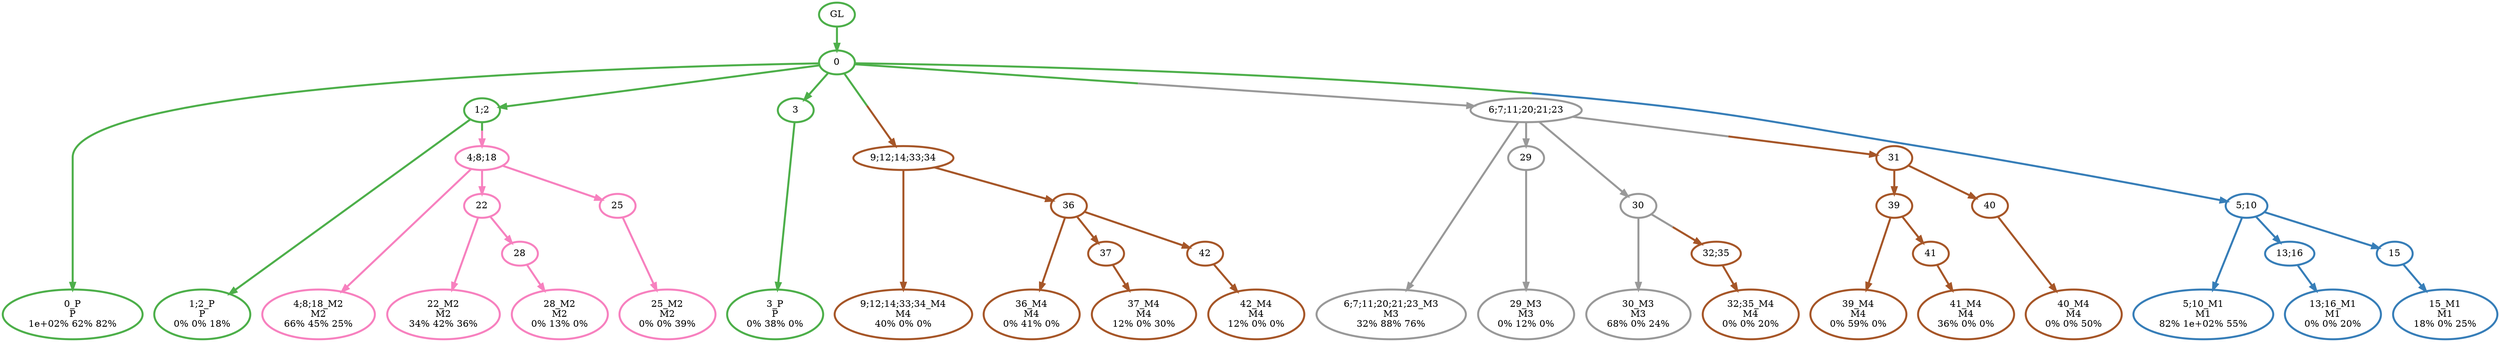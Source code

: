 digraph T {
	{
		rank=same
		41 [penwidth=3,colorscheme=set19,color=3,label="0_P\nP\n1e+02% 62% 82%"]
		39 [penwidth=3,colorscheme=set19,color=3,label="1;2_P\nP\n0% 0% 18%"]
		37 [penwidth=3,colorscheme=set19,color=3,label="3_P\nP\n0% 38% 0%"]
		36 [penwidth=3,colorscheme=set19,color=2,label="5;10_M1\nM1\n82% 1e+02% 55%"]
		34 [penwidth=3,colorscheme=set19,color=2,label="13;16_M1\nM1\n0% 0% 20%"]
		32 [penwidth=3,colorscheme=set19,color=2,label="15_M1\nM1\n18% 0% 25%"]
		31 [penwidth=3,colorscheme=set19,color=8,label="4;8;18_M2\nM2\n66% 45% 25%"]
		29 [penwidth=3,colorscheme=set19,color=8,label="22_M2\nM2\n34% 42% 36%"]
		27 [penwidth=3,colorscheme=set19,color=8,label="28_M2\nM2\n0% 13% 0%"]
		25 [penwidth=3,colorscheme=set19,color=8,label="25_M2\nM2\n0% 0% 39%"]
		24 [penwidth=3,colorscheme=set19,color=9,label="6;7;11;20;21;23_M3\nM3\n32% 88% 76%"]
		22 [penwidth=3,colorscheme=set19,color=9,label="29_M3\nM3\n0% 12% 0%"]
		20 [penwidth=3,colorscheme=set19,color=9,label="30_M3\nM3\n68% 0% 24%"]
		19 [penwidth=3,colorscheme=set19,color=7,label="32;35_M4\nM4\n0% 0% 20%"]
		17 [penwidth=3,colorscheme=set19,color=7,label="39_M4\nM4\n0% 59% 0%"]
		15 [penwidth=3,colorscheme=set19,color=7,label="41_M4\nM4\n36% 0% 0%"]
		13 [penwidth=3,colorscheme=set19,color=7,label="40_M4\nM4\n0% 0% 50%"]
		12 [penwidth=3,colorscheme=set19,color=7,label="9;12;14;33;34_M4\nM4\n40% 0% 0%"]
		10 [penwidth=3,colorscheme=set19,color=7,label="36_M4\nM4\n0% 41% 0%"]
		8 [penwidth=3,colorscheme=set19,color=7,label="37_M4\nM4\n12% 0% 30%"]
		6 [penwidth=3,colorscheme=set19,color=7,label="42_M4\nM4\n12% 0% 0%"]
	}
	43 [penwidth=3,colorscheme=set19,color=3,label="GL"]
	42 [penwidth=3,colorscheme=set19,color=3,label="0"]
	40 [penwidth=3,colorscheme=set19,color=3,label="1;2"]
	38 [penwidth=3,colorscheme=set19,color=3,label="3"]
	35 [penwidth=3,colorscheme=set19,color=2,label="13;16"]
	33 [penwidth=3,colorscheme=set19,color=2,label="15"]
	30 [penwidth=3,colorscheme=set19,color=8,label="22"]
	28 [penwidth=3,colorscheme=set19,color=8,label="28"]
	26 [penwidth=3,colorscheme=set19,color=8,label="25"]
	23 [penwidth=3,colorscheme=set19,color=9,label="29"]
	21 [penwidth=3,colorscheme=set19,color=9,label="30"]
	18 [penwidth=3,colorscheme=set19,color=7,label="39"]
	16 [penwidth=3,colorscheme=set19,color=7,label="41"]
	14 [penwidth=3,colorscheme=set19,color=7,label="40"]
	11 [penwidth=3,colorscheme=set19,color=7,label="36"]
	9 [penwidth=3,colorscheme=set19,color=7,label="37"]
	7 [penwidth=3,colorscheme=set19,color=7,label="42"]
	5 [penwidth=3,colorscheme=set19,color=7,label="32;35"]
	4 [penwidth=3,colorscheme=set19,color=7,label="31"]
	3 [penwidth=3,colorscheme=set19,color=7,label="9;12;14;33;34"]
	2 [penwidth=3,colorscheme=set19,color=9,label="6;7;11;20;21;23"]
	1 [penwidth=3,colorscheme=set19,color=8,label="4;8;18"]
	0 [penwidth=3,colorscheme=set19,color=2,label="5;10"]
	43 -> 42 [penwidth=3,colorscheme=set19,color=3]
	42 -> 41 [penwidth=3,colorscheme=set19,color=3]
	42 -> 40 [penwidth=3,colorscheme=set19,color=3]
	42 -> 38 [penwidth=3,colorscheme=set19,color=3]
	42 -> 3 [penwidth=3,colorscheme=set19,color="3;0.5:7"]
	42 -> 2 [penwidth=3,colorscheme=set19,color="3;0.5:9"]
	42 -> 0 [penwidth=3,colorscheme=set19,color="3;0.5:2"]
	40 -> 39 [penwidth=3,colorscheme=set19,color=3]
	40 -> 1 [penwidth=3,colorscheme=set19,color="3;0.5:8"]
	38 -> 37 [penwidth=3,colorscheme=set19,color=3]
	35 -> 34 [penwidth=3,colorscheme=set19,color=2]
	33 -> 32 [penwidth=3,colorscheme=set19,color=2]
	30 -> 29 [penwidth=3,colorscheme=set19,color=8]
	30 -> 28 [penwidth=3,colorscheme=set19,color=8]
	28 -> 27 [penwidth=3,colorscheme=set19,color=8]
	26 -> 25 [penwidth=3,colorscheme=set19,color=8]
	23 -> 22 [penwidth=3,colorscheme=set19,color=9]
	21 -> 20 [penwidth=3,colorscheme=set19,color=9]
	21 -> 5 [penwidth=3,colorscheme=set19,color="9;0.5:7"]
	18 -> 17 [penwidth=3,colorscheme=set19,color=7]
	18 -> 16 [penwidth=3,colorscheme=set19,color=7]
	16 -> 15 [penwidth=3,colorscheme=set19,color=7]
	14 -> 13 [penwidth=3,colorscheme=set19,color=7]
	11 -> 10 [penwidth=3,colorscheme=set19,color=7]
	11 -> 9 [penwidth=3,colorscheme=set19,color=7]
	11 -> 7 [penwidth=3,colorscheme=set19,color=7]
	9 -> 8 [penwidth=3,colorscheme=set19,color=7]
	7 -> 6 [penwidth=3,colorscheme=set19,color=7]
	5 -> 19 [penwidth=3,colorscheme=set19,color=7]
	4 -> 18 [penwidth=3,colorscheme=set19,color=7]
	4 -> 14 [penwidth=3,colorscheme=set19,color=7]
	3 -> 12 [penwidth=3,colorscheme=set19,color=7]
	3 -> 11 [penwidth=3,colorscheme=set19,color=7]
	2 -> 24 [penwidth=3,colorscheme=set19,color=9]
	2 -> 23 [penwidth=3,colorscheme=set19,color=9]
	2 -> 21 [penwidth=3,colorscheme=set19,color=9]
	2 -> 4 [penwidth=3,colorscheme=set19,color="9;0.5:7"]
	1 -> 31 [penwidth=3,colorscheme=set19,color=8]
	1 -> 30 [penwidth=3,colorscheme=set19,color=8]
	1 -> 26 [penwidth=3,colorscheme=set19,color=8]
	0 -> 36 [penwidth=3,colorscheme=set19,color=2]
	0 -> 35 [penwidth=3,colorscheme=set19,color=2]
	0 -> 33 [penwidth=3,colorscheme=set19,color=2]
}
